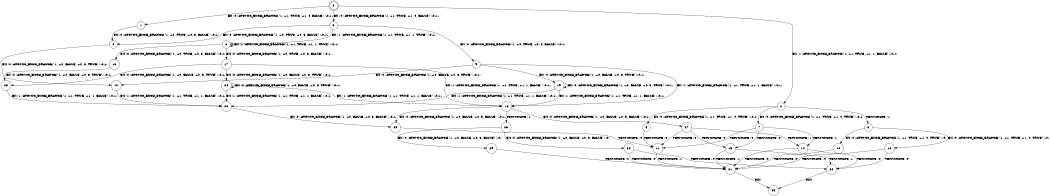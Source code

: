 digraph BCG {
size = "7, 10.5";
center = TRUE;
node [shape = circle];
0 [peripheries = 2];
0 -> 1 [label = "EX !0 !ATOMIC_EXCH_BRANCH (1, +1, TRUE, +1, 4, FALSE) !:0:1:"];
0 -> 2 [label = "EX !1 !ATOMIC_EXCH_BRANCH (1, +1, TRUE, +1, 1, FALSE) !:0:1:"];
0 -> 3 [label = "EX !0 !ATOMIC_EXCH_BRANCH (1, +1, TRUE, +1, 4, FALSE) !:0:1:"];
1 -> 4 [label = "EX !0 !ATOMIC_EXCH_BRANCH (1, +0, TRUE, +0, 3, FALSE) !:0:1:"];
2 -> 5 [label = "EX !0 !ATOMIC_EXCH_BRANCH (1, +1, TRUE, +1, 4, TRUE) !:0:1:"];
2 -> 6 [label = "TERMINATE !1"];
2 -> 7 [label = "EX !0 !ATOMIC_EXCH_BRANCH (1, +1, TRUE, +1, 4, TRUE) !:0:1:"];
3 -> 4 [label = "EX !0 !ATOMIC_EXCH_BRANCH (1, +0, TRUE, +0, 3, FALSE) !:0:1:"];
3 -> 8 [label = "EX !1 !ATOMIC_EXCH_BRANCH (1, +1, TRUE, +1, 1, TRUE) !:0:1:"];
3 -> 9 [label = "EX !0 !ATOMIC_EXCH_BRANCH (1, +0, TRUE, +0, 3, FALSE) !:0:1:"];
4 -> 10 [label = "EX !0 !ATOMIC_EXCH_BRANCH (1, +0, FALSE, +0, 3, TRUE) !:0:1:"];
5 -> 11 [label = "TERMINATE !0"];
6 -> 12 [label = "EX !0 !ATOMIC_EXCH_BRANCH (1, +1, TRUE, +1, 4, TRUE) !:0:"];
6 -> 13 [label = "EX !0 !ATOMIC_EXCH_BRANCH (1, +1, TRUE, +1, 4, TRUE) !:0:"];
7 -> 11 [label = "TERMINATE !0"];
7 -> 14 [label = "TERMINATE !1"];
7 -> 15 [label = "TERMINATE !0"];
8 -> 16 [label = "EX !0 !ATOMIC_EXCH_BRANCH (1, +0, TRUE, +0, 3, FALSE) !:0:1:"];
8 -> 8 [label = "EX !1 !ATOMIC_EXCH_BRANCH (1, +1, TRUE, +1, 1, TRUE) !:0:1:"];
8 -> 17 [label = "EX !0 !ATOMIC_EXCH_BRANCH (1, +0, TRUE, +0, 3, FALSE) !:0:1:"];
9 -> 10 [label = "EX !0 !ATOMIC_EXCH_BRANCH (1, +0, FALSE, +0, 3, TRUE) !:0:1:"];
9 -> 18 [label = "EX !1 !ATOMIC_EXCH_BRANCH (1, +1, TRUE, +1, 1, FALSE) !:0:1:"];
9 -> 19 [label = "EX !0 !ATOMIC_EXCH_BRANCH (1, +0, FALSE, +0, 3, TRUE) !:0:1:"];
10 -> 20 [label = "EX !1 !ATOMIC_EXCH_BRANCH (1, +1, TRUE, +1, 1, FALSE) !:0:1:"];
11 -> 21 [label = "TERMINATE !1"];
12 -> 21 [label = "TERMINATE !0"];
13 -> 21 [label = "TERMINATE !0"];
13 -> 22 [label = "TERMINATE !0"];
14 -> 21 [label = "TERMINATE !0"];
14 -> 22 [label = "TERMINATE !0"];
15 -> 21 [label = "TERMINATE !1"];
15 -> 22 [label = "TERMINATE !1"];
16 -> 23 [label = "EX !0 !ATOMIC_EXCH_BRANCH (1, +0, FALSE, +0, 3, TRUE) !:0:1:"];
17 -> 23 [label = "EX !0 !ATOMIC_EXCH_BRANCH (1, +0, FALSE, +0, 3, TRUE) !:0:1:"];
17 -> 18 [label = "EX !1 !ATOMIC_EXCH_BRANCH (1, +1, TRUE, +1, 1, FALSE) !:0:1:"];
17 -> 24 [label = "EX !0 !ATOMIC_EXCH_BRANCH (1, +0, FALSE, +0, 3, TRUE) !:0:1:"];
18 -> 25 [label = "EX !0 !ATOMIC_EXCH_BRANCH (1, +0, FALSE, +0, 3, FALSE) !:0:1:"];
18 -> 26 [label = "TERMINATE !1"];
18 -> 27 [label = "EX !0 !ATOMIC_EXCH_BRANCH (1, +0, FALSE, +0, 3, FALSE) !:0:1:"];
19 -> 20 [label = "EX !1 !ATOMIC_EXCH_BRANCH (1, +1, TRUE, +1, 1, FALSE) !:0:1:"];
19 -> 18 [label = "EX !1 !ATOMIC_EXCH_BRANCH (1, +1, TRUE, +1, 1, FALSE) !:0:1:"];
19 -> 19 [label = "EX !0 !ATOMIC_EXCH_BRANCH (1, +0, FALSE, +0, 3, TRUE) !:0:1:"];
20 -> 25 [label = "EX !0 !ATOMIC_EXCH_BRANCH (1, +0, FALSE, +0, 3, FALSE) !:0:1:"];
21 -> 28 [label = "exit"];
22 -> 28 [label = "exit"];
23 -> 20 [label = "EX !1 !ATOMIC_EXCH_BRANCH (1, +1, TRUE, +1, 1, FALSE) !:0:1:"];
24 -> 20 [label = "EX !1 !ATOMIC_EXCH_BRANCH (1, +1, TRUE, +1, 1, FALSE) !:0:1:"];
24 -> 18 [label = "EX !1 !ATOMIC_EXCH_BRANCH (1, +1, TRUE, +1, 1, FALSE) !:0:1:"];
24 -> 24 [label = "EX !0 !ATOMIC_EXCH_BRANCH (1, +0, FALSE, +0, 3, TRUE) !:0:1:"];
25 -> 11 [label = "TERMINATE !0"];
26 -> 29 [label = "EX !0 !ATOMIC_EXCH_BRANCH (1, +0, FALSE, +0, 3, FALSE) !:0:"];
26 -> 30 [label = "EX !0 !ATOMIC_EXCH_BRANCH (1, +0, FALSE, +0, 3, FALSE) !:0:"];
27 -> 11 [label = "TERMINATE !0"];
27 -> 14 [label = "TERMINATE !1"];
27 -> 15 [label = "TERMINATE !0"];
29 -> 21 [label = "TERMINATE !0"];
30 -> 21 [label = "TERMINATE !0"];
30 -> 22 [label = "TERMINATE !0"];
}
